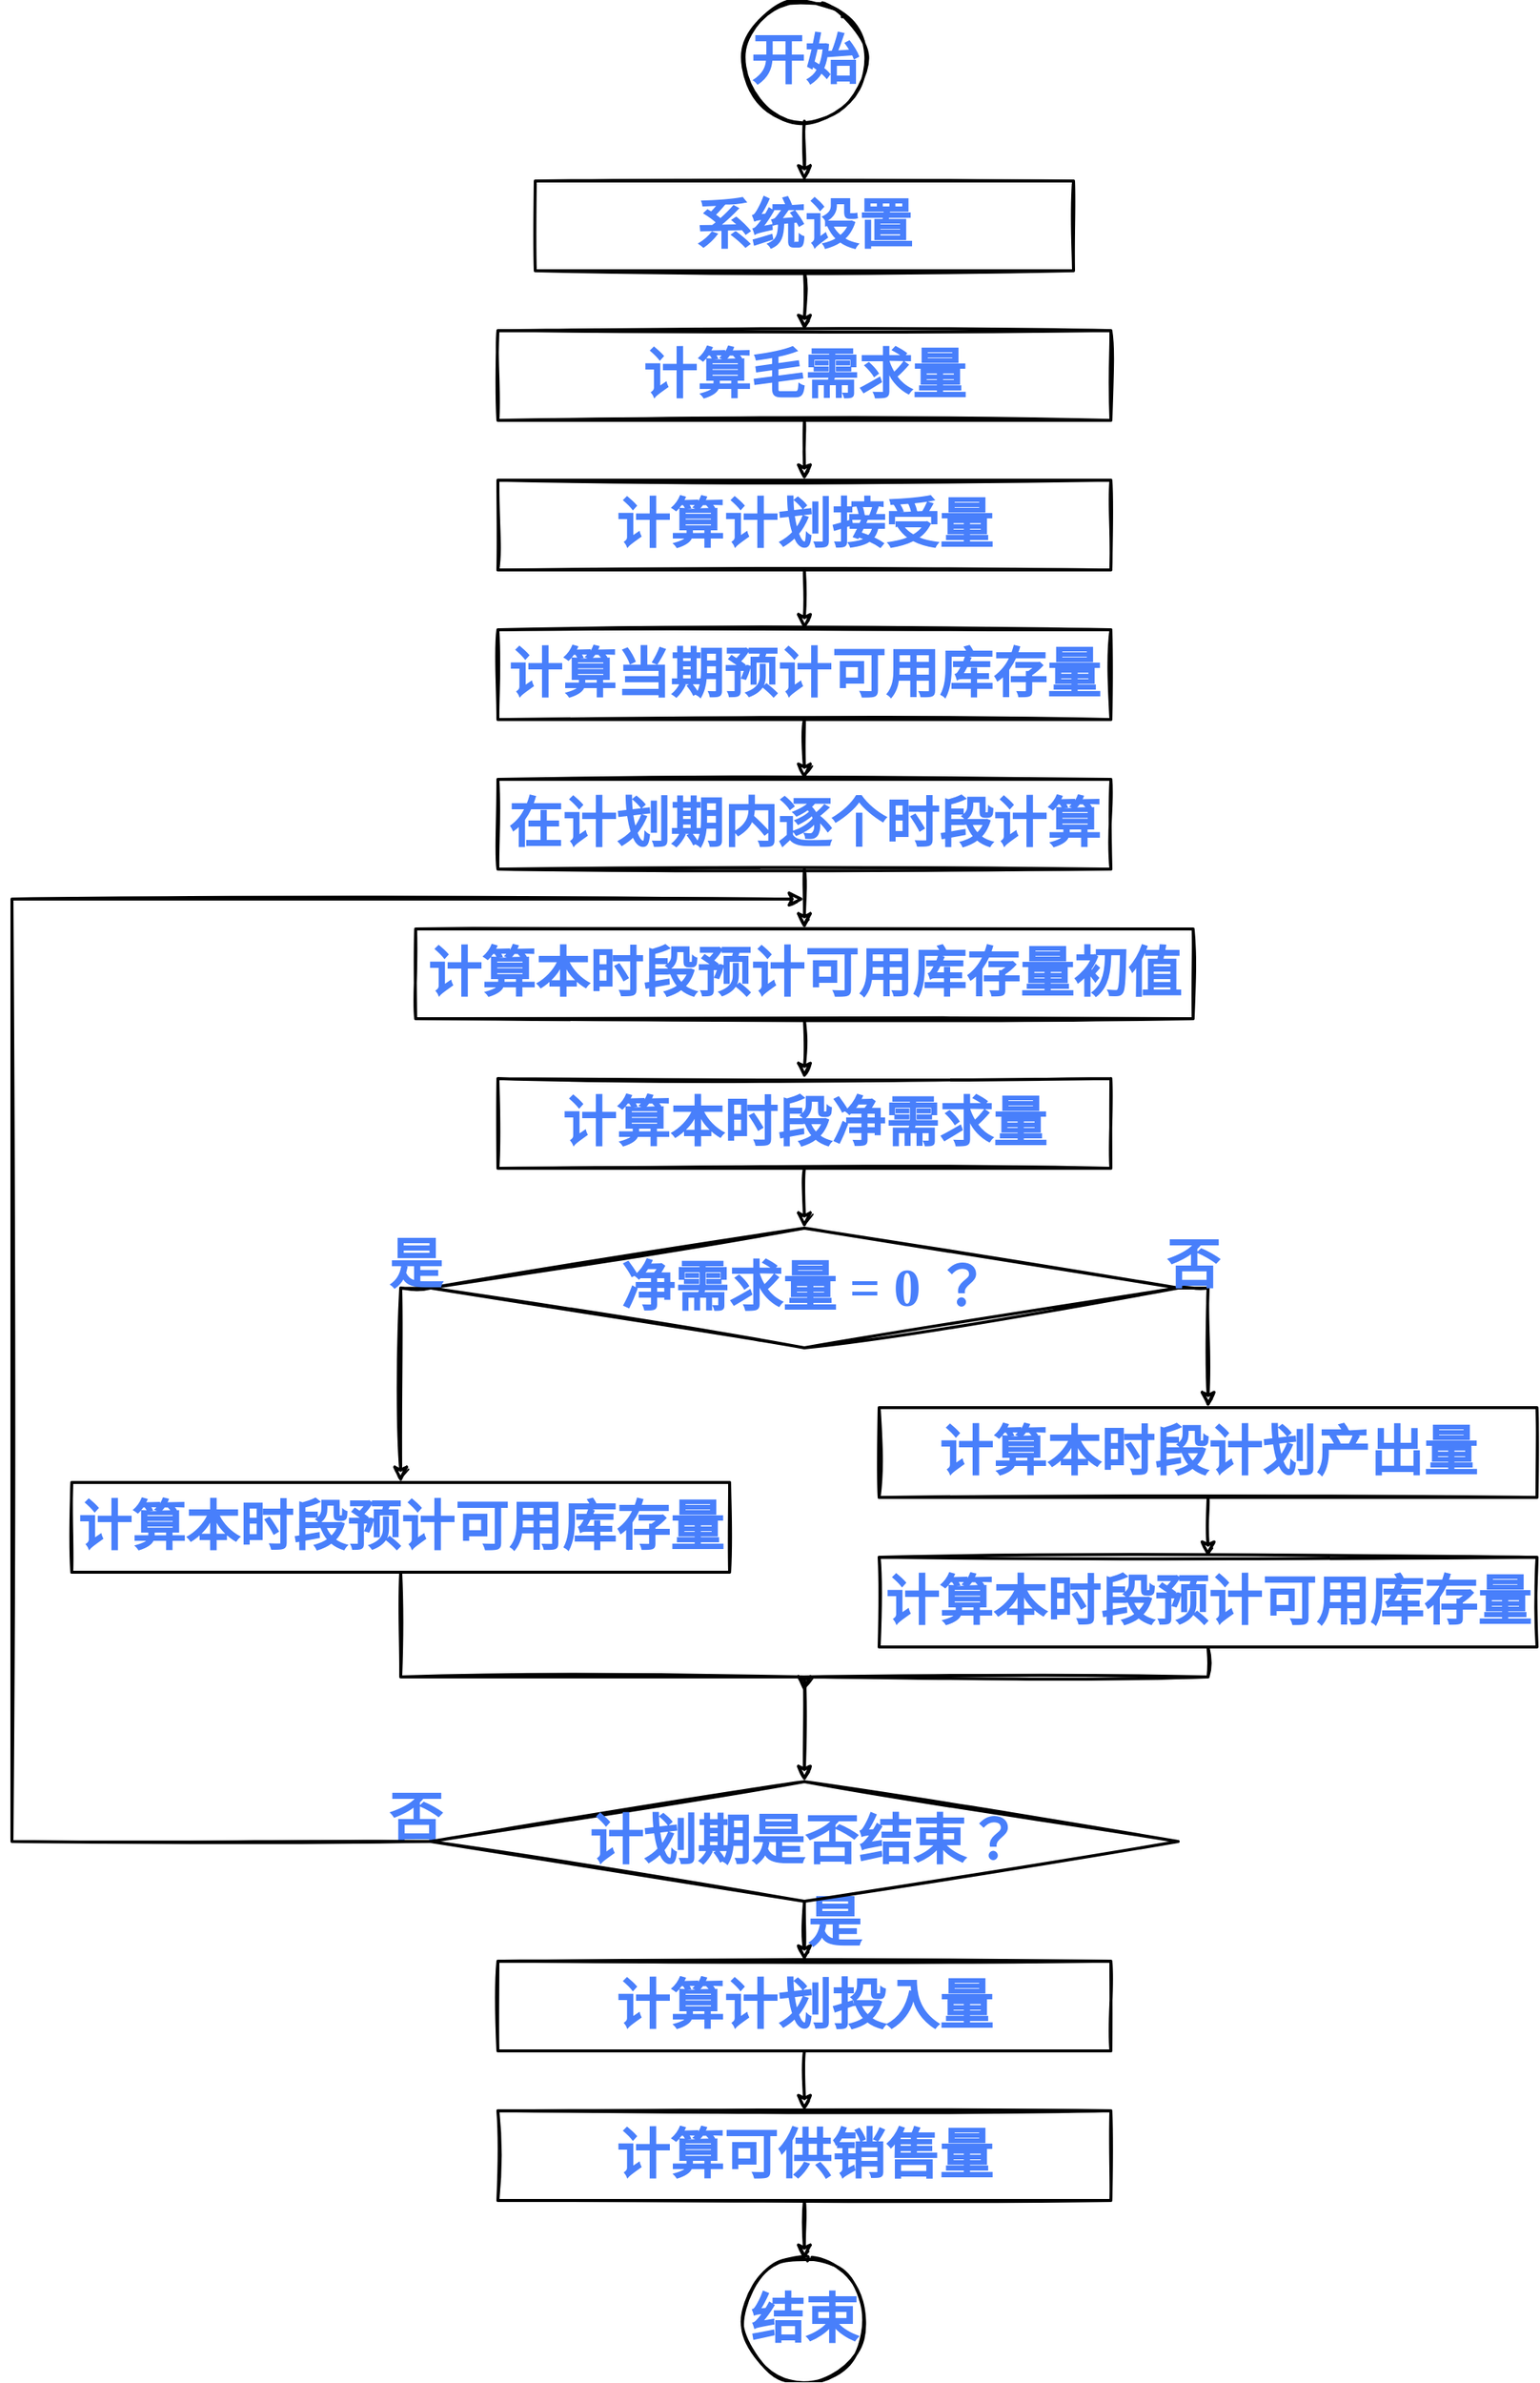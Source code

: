 <mxfile version="16.5.1" type="device"><diagram id="eyV9mYq8L6R3zpQFruDD" name="Page-1"><mxGraphModel dx="5356" dy="2300" grid="1" gridSize="10" guides="1" tooltips="1" connect="1" arrows="1" fold="1" page="1" pageScale="1" pageWidth="1600" pageHeight="900" math="0" shadow="0"><root><mxCell id="0"/><mxCell id="1" parent="0"/><mxCell id="S97Kb9-DbbNN6bkXFEnu-14" value="" style="group" vertex="1" connectable="0" parent="1"><mxGeometry x="-240" y="40" width="1020" height="1590" as="geometry"/></mxCell><mxCell id="NJtmvlV5v24rleWX8PLB-2" value="" style="ellipse;whiteSpace=wrap;html=1;aspect=fixed;fillColor=none;sketch=1;strokeWidth=2;" parent="S97Kb9-DbbNN6bkXFEnu-14" vertex="1"><mxGeometry x="490" width="80" height="80" as="geometry"/></mxCell><mxCell id="NJtmvlV5v24rleWX8PLB-3" value="&lt;font face=&quot;FZJingLeiS-R-GB&quot; style=&quot;font-size: 36px&quot; color=&quot;#487ffb&quot;&gt;开始&lt;/font&gt;" style="text;html=1;strokeColor=none;fillColor=none;align=center;verticalAlign=middle;whiteSpace=wrap;rounded=0;sketch=1;fontStyle=1" parent="S97Kb9-DbbNN6bkXFEnu-14" vertex="1"><mxGeometry x="490" y="25" width="80" height="30" as="geometry"/></mxCell><mxCell id="NJtmvlV5v24rleWX8PLB-4" value="&lt;b&gt;系统设置&lt;/b&gt;" style="rounded=0;whiteSpace=wrap;html=1;sketch=1;fontFamily=FZJingLeiS-R-GB;fontSize=36;fontColor=#487FFB;strokeWidth=2;fillColor=none;" parent="S97Kb9-DbbNN6bkXFEnu-14" vertex="1"><mxGeometry x="350" y="120" width="360" height="60" as="geometry"/></mxCell><mxCell id="NJtmvlV5v24rleWX8PLB-5" style="edgeStyle=orthogonalEdgeStyle;rounded=0;orthogonalLoop=1;jettySize=auto;html=1;exitX=0.5;exitY=1;exitDx=0;exitDy=0;entryX=0.5;entryY=0;entryDx=0;entryDy=0;fontFamily=FZJingLeiS-R-GB;fontSize=36;fontColor=#487FFB;sketch=1;strokeWidth=2;" parent="S97Kb9-DbbNN6bkXFEnu-14" source="NJtmvlV5v24rleWX8PLB-2" target="NJtmvlV5v24rleWX8PLB-4" edge="1"><mxGeometry relative="1" as="geometry"/></mxCell><mxCell id="NJtmvlV5v24rleWX8PLB-6" value="&lt;b&gt;计算毛需求量&lt;/b&gt;" style="rounded=0;whiteSpace=wrap;html=1;sketch=1;fontFamily=FZJingLeiS-R-GB;fontSize=36;fontColor=#487FFB;strokeWidth=2;fillColor=none;" parent="S97Kb9-DbbNN6bkXFEnu-14" vertex="1"><mxGeometry x="325" y="220" width="410" height="60" as="geometry"/></mxCell><mxCell id="3f9t9N46TtsXJ4BlQbL1-1" style="edgeStyle=orthogonalEdgeStyle;rounded=0;orthogonalLoop=1;jettySize=auto;html=1;exitX=0.5;exitY=1;exitDx=0;exitDy=0;entryX=0.5;entryY=0;entryDx=0;entryDy=0;strokeWidth=2;sketch=1;" parent="S97Kb9-DbbNN6bkXFEnu-14" source="NJtmvlV5v24rleWX8PLB-4" target="NJtmvlV5v24rleWX8PLB-6" edge="1"><mxGeometry relative="1" as="geometry"/></mxCell><mxCell id="NJtmvlV5v24rleWX8PLB-16" value="&lt;font face=&quot;FZJingLeiS-R-GB&quot; style=&quot;font-size: 36px&quot; color=&quot;#487ffb&quot;&gt;是&lt;/font&gt;" style="text;html=1;strokeColor=none;fillColor=none;align=center;verticalAlign=middle;whiteSpace=wrap;rounded=0;sketch=1;fontStyle=1" parent="S97Kb9-DbbNN6bkXFEnu-14" vertex="1"><mxGeometry x="530" y="1270" width="40" height="30" as="geometry"/></mxCell><mxCell id="NJtmvlV5v24rleWX8PLB-17" value="&lt;font face=&quot;FZJingLeiS-R-GB&quot; style=&quot;font-size: 36px&quot; color=&quot;#487ffb&quot;&gt;否&lt;/font&gt;" style="text;html=1;strokeColor=none;fillColor=none;align=center;verticalAlign=middle;whiteSpace=wrap;rounded=0;sketch=1;fontStyle=1" parent="S97Kb9-DbbNN6bkXFEnu-14" vertex="1"><mxGeometry x="250" y="1200" width="40" height="30" as="geometry"/></mxCell><mxCell id="NJtmvlV5v24rleWX8PLB-18" value="&lt;b&gt;计算计划接受量&lt;/b&gt;" style="rounded=0;whiteSpace=wrap;html=1;sketch=1;fontFamily=FZJingLeiS-R-GB;fontSize=36;fontColor=#487FFB;strokeWidth=2;fillColor=none;" parent="S97Kb9-DbbNN6bkXFEnu-14" vertex="1"><mxGeometry x="325" y="320" width="410" height="60" as="geometry"/></mxCell><mxCell id="3f9t9N46TtsXJ4BlQbL1-2" style="edgeStyle=orthogonalEdgeStyle;rounded=0;sketch=1;orthogonalLoop=1;jettySize=auto;html=1;exitX=0.5;exitY=1;exitDx=0;exitDy=0;entryX=0.5;entryY=0;entryDx=0;entryDy=0;strokeWidth=2;" parent="S97Kb9-DbbNN6bkXFEnu-14" source="NJtmvlV5v24rleWX8PLB-6" target="NJtmvlV5v24rleWX8PLB-18" edge="1"><mxGeometry relative="1" as="geometry"/></mxCell><mxCell id="NJtmvlV5v24rleWX8PLB-19" value="&lt;b&gt;计算当期预计可用库存量&lt;/b&gt;" style="rounded=0;whiteSpace=wrap;html=1;sketch=1;fontFamily=FZJingLeiS-R-GB;fontSize=36;fontColor=#487FFB;strokeWidth=2;fillColor=none;" parent="S97Kb9-DbbNN6bkXFEnu-14" vertex="1"><mxGeometry x="325" y="420" width="410" height="60" as="geometry"/></mxCell><mxCell id="3f9t9N46TtsXJ4BlQbL1-3" style="edgeStyle=orthogonalEdgeStyle;rounded=0;sketch=1;orthogonalLoop=1;jettySize=auto;html=1;exitX=0.5;exitY=1;exitDx=0;exitDy=0;entryX=0.5;entryY=0;entryDx=0;entryDy=0;strokeWidth=2;" parent="S97Kb9-DbbNN6bkXFEnu-14" source="NJtmvlV5v24rleWX8PLB-18" target="NJtmvlV5v24rleWX8PLB-19" edge="1"><mxGeometry relative="1" as="geometry"/></mxCell><mxCell id="NJtmvlV5v24rleWX8PLB-20" value="&lt;b&gt;在计划期内逐个时段计算&lt;/b&gt;" style="rounded=0;whiteSpace=wrap;html=1;sketch=1;fontFamily=FZJingLeiS-R-GB;fontSize=36;fontColor=#487FFB;strokeWidth=2;fillColor=none;" parent="S97Kb9-DbbNN6bkXFEnu-14" vertex="1"><mxGeometry x="325" y="520" width="410" height="60" as="geometry"/></mxCell><mxCell id="3f9t9N46TtsXJ4BlQbL1-4" style="edgeStyle=orthogonalEdgeStyle;rounded=0;sketch=1;orthogonalLoop=1;jettySize=auto;html=1;exitX=0.5;exitY=1;exitDx=0;exitDy=0;entryX=0.5;entryY=0;entryDx=0;entryDy=0;strokeWidth=2;" parent="S97Kb9-DbbNN6bkXFEnu-14" source="NJtmvlV5v24rleWX8PLB-19" target="NJtmvlV5v24rleWX8PLB-20" edge="1"><mxGeometry relative="1" as="geometry"/></mxCell><mxCell id="NJtmvlV5v24rleWX8PLB-21" value="&lt;b&gt;计算本时段预计可用库存量初值&lt;/b&gt;" style="rounded=0;whiteSpace=wrap;html=1;sketch=1;fontFamily=FZJingLeiS-R-GB;fontSize=36;fontColor=#487FFB;strokeWidth=2;fillColor=none;" parent="S97Kb9-DbbNN6bkXFEnu-14" vertex="1"><mxGeometry x="270" y="620" width="520" height="60" as="geometry"/></mxCell><mxCell id="3f9t9N46TtsXJ4BlQbL1-5" style="edgeStyle=orthogonalEdgeStyle;rounded=0;sketch=1;orthogonalLoop=1;jettySize=auto;html=1;exitX=0.5;exitY=1;exitDx=0;exitDy=0;entryX=0.5;entryY=0;entryDx=0;entryDy=0;strokeWidth=2;" parent="S97Kb9-DbbNN6bkXFEnu-14" source="NJtmvlV5v24rleWX8PLB-20" target="NJtmvlV5v24rleWX8PLB-21" edge="1"><mxGeometry relative="1" as="geometry"/></mxCell><mxCell id="NJtmvlV5v24rleWX8PLB-22" value="&lt;b&gt;计算本时段净需求量&lt;/b&gt;" style="rounded=0;whiteSpace=wrap;html=1;sketch=1;fontFamily=FZJingLeiS-R-GB;fontSize=36;fontColor=#487FFB;strokeWidth=2;fillColor=none;" parent="S97Kb9-DbbNN6bkXFEnu-14" vertex="1"><mxGeometry x="325" y="720" width="410" height="60" as="geometry"/></mxCell><mxCell id="3f9t9N46TtsXJ4BlQbL1-6" style="edgeStyle=orthogonalEdgeStyle;rounded=0;sketch=1;orthogonalLoop=1;jettySize=auto;html=1;exitX=0.5;exitY=1;exitDx=0;exitDy=0;entryX=0.5;entryY=0;entryDx=0;entryDy=0;strokeWidth=2;" parent="S97Kb9-DbbNN6bkXFEnu-14" source="NJtmvlV5v24rleWX8PLB-21" target="NJtmvlV5v24rleWX8PLB-22" edge="1"><mxGeometry relative="1" as="geometry"/></mxCell><mxCell id="NJtmvlV5v24rleWX8PLB-23" value="&lt;b&gt;净需求量 = 0 ？&lt;/b&gt;" style="rhombus;whiteSpace=wrap;html=1;sketch=1;fontFamily=FZJingLeiS-R-GB;fontSize=36;fontColor=#487FFB;strokeWidth=2;fillColor=none;" parent="S97Kb9-DbbNN6bkXFEnu-14" vertex="1"><mxGeometry x="280" y="820" width="500" height="80" as="geometry"/></mxCell><mxCell id="3f9t9N46TtsXJ4BlQbL1-7" style="edgeStyle=orthogonalEdgeStyle;rounded=0;sketch=1;orthogonalLoop=1;jettySize=auto;html=1;exitX=0.5;exitY=1;exitDx=0;exitDy=0;entryX=0.5;entryY=0;entryDx=0;entryDy=0;strokeWidth=2;" parent="S97Kb9-DbbNN6bkXFEnu-14" source="NJtmvlV5v24rleWX8PLB-22" target="NJtmvlV5v24rleWX8PLB-23" edge="1"><mxGeometry relative="1" as="geometry"/></mxCell><mxCell id="NJtmvlV5v24rleWX8PLB-24" value="&lt;b&gt;计算本时段计划产出量&lt;/b&gt;&lt;span style=&quot;color: rgba(0 , 0 , 0 , 0) ; font-family: monospace ; font-size: 0px&quot;&gt;%3CmxGraphModel%3E%3Croot%3E%3CmxCell%20id%3D%220%22%2F%3E%3CmxCell%20id%3D%221%22%20parent%3D%220%22%2F%3E%3CmxCell%20id%3D%222%22%20value%3D%22%26lt%3Bb%26gt%3B%E8%AE%A1%E7%AE%97%E5%BD%93%E6%9C%9F%E9%A2%84%E8%AE%A1%E5%8F%AF%E7%94%A8%E5%BA%93%E5%AD%98%E9%87%8F%26lt%3B%2Fb%26gt%3B%22%20style%3D%22rounded%3D0%3BwhiteSpace%3Dwrap%3Bhtml%3D1%3Bsketch%3D1%3BfontFamily%3DFZJingLeiS-R-GB%3BfontSize%3D36%3BfontColor%3D%23487FFB%3BstrokeWidth%3D2%3BfillColor%3Dnone%3B%22%20vertex%3D%221%22%20parent%3D%221%22%3E%3CmxGeometry%20x%3D%2285%22%20y%3D%22460%22%20width%3D%22410%22%20height%3D%2260%22%20as%3D%22geometry%22%2F%3E%3C%2FmxCell%3E%3C%2Froot%3E%3C%2FmxGraphModel%3E&lt;/span&gt;" style="rounded=0;whiteSpace=wrap;html=1;sketch=1;fontFamily=FZJingLeiS-R-GB;fontSize=36;fontColor=#487FFB;strokeWidth=2;fillColor=none;" parent="S97Kb9-DbbNN6bkXFEnu-14" vertex="1"><mxGeometry x="580" y="940" width="440" height="60" as="geometry"/></mxCell><mxCell id="3f9t9N46TtsXJ4BlQbL1-8" style="edgeStyle=orthogonalEdgeStyle;rounded=0;sketch=1;orthogonalLoop=1;jettySize=auto;html=1;exitX=1;exitY=0.5;exitDx=0;exitDy=0;entryX=0.5;entryY=0;entryDx=0;entryDy=0;strokeWidth=2;" parent="S97Kb9-DbbNN6bkXFEnu-14" source="NJtmvlV5v24rleWX8PLB-23" target="NJtmvlV5v24rleWX8PLB-24" edge="1"><mxGeometry relative="1" as="geometry"/></mxCell><mxCell id="S97Kb9-DbbNN6bkXFEnu-3" style="edgeStyle=orthogonalEdgeStyle;rounded=0;sketch=1;orthogonalLoop=1;jettySize=auto;html=1;exitX=0.5;exitY=1;exitDx=0;exitDy=0;strokeWidth=2;" edge="1" parent="S97Kb9-DbbNN6bkXFEnu-14" source="NJtmvlV5v24rleWX8PLB-25"><mxGeometry relative="1" as="geometry"><mxPoint x="530" y="1130" as="targetPoint"/><Array as="points"><mxPoint x="800" y="1120"/><mxPoint x="530" y="1120"/></Array></mxGeometry></mxCell><mxCell id="NJtmvlV5v24rleWX8PLB-25" value="&lt;b&gt;计算本时段预计可用库存量&lt;/b&gt;" style="rounded=0;whiteSpace=wrap;html=1;sketch=1;fontFamily=FZJingLeiS-R-GB;fontSize=36;fontColor=#487FFB;strokeWidth=2;fillColor=none;" parent="S97Kb9-DbbNN6bkXFEnu-14" vertex="1"><mxGeometry x="580" y="1040" width="440" height="60" as="geometry"/></mxCell><mxCell id="3f9t9N46TtsXJ4BlQbL1-9" style="edgeStyle=orthogonalEdgeStyle;rounded=0;sketch=1;orthogonalLoop=1;jettySize=auto;html=1;exitX=0.5;exitY=1;exitDx=0;exitDy=0;strokeWidth=2;" parent="S97Kb9-DbbNN6bkXFEnu-14" source="NJtmvlV5v24rleWX8PLB-24" target="NJtmvlV5v24rleWX8PLB-25" edge="1"><mxGeometry relative="1" as="geometry"/></mxCell><mxCell id="NJtmvlV5v24rleWX8PLB-26" value="&lt;b&gt;计算本时段预计可用库存量&lt;/b&gt;" style="rounded=0;whiteSpace=wrap;html=1;sketch=1;fontFamily=FZJingLeiS-R-GB;fontSize=36;fontColor=#487FFB;strokeWidth=2;fillColor=none;" parent="S97Kb9-DbbNN6bkXFEnu-14" vertex="1"><mxGeometry x="40" y="990" width="440" height="60" as="geometry"/></mxCell><mxCell id="3f9t9N46TtsXJ4BlQbL1-10" style="edgeStyle=orthogonalEdgeStyle;rounded=0;sketch=1;orthogonalLoop=1;jettySize=auto;html=1;exitX=0;exitY=0.5;exitDx=0;exitDy=0;entryX=0.5;entryY=0;entryDx=0;entryDy=0;strokeWidth=2;" parent="S97Kb9-DbbNN6bkXFEnu-14" source="NJtmvlV5v24rleWX8PLB-23" target="NJtmvlV5v24rleWX8PLB-26" edge="1"><mxGeometry relative="1" as="geometry"/></mxCell><mxCell id="S97Kb9-DbbNN6bkXFEnu-11" style="edgeStyle=orthogonalEdgeStyle;rounded=0;sketch=1;orthogonalLoop=1;jettySize=auto;html=1;exitX=0;exitY=0.5;exitDx=0;exitDy=0;strokeWidth=2;" edge="1" parent="S97Kb9-DbbNN6bkXFEnu-14" source="S97Kb9-DbbNN6bkXFEnu-1"><mxGeometry relative="1" as="geometry"><mxPoint x="530" y="600" as="targetPoint"/><Array as="points"><mxPoint y="1230"/><mxPoint y="600"/></Array></mxGeometry></mxCell><mxCell id="S97Kb9-DbbNN6bkXFEnu-1" value="&lt;b&gt;计划期是否结束？&lt;/b&gt;" style="rhombus;whiteSpace=wrap;html=1;sketch=1;fontFamily=FZJingLeiS-R-GB;fontSize=36;fontColor=#487FFB;strokeWidth=2;fillColor=none;" vertex="1" parent="S97Kb9-DbbNN6bkXFEnu-14"><mxGeometry x="280" y="1190" width="500" height="80" as="geometry"/></mxCell><mxCell id="S97Kb9-DbbNN6bkXFEnu-2" style="edgeStyle=orthogonalEdgeStyle;rounded=0;orthogonalLoop=1;jettySize=auto;html=1;exitX=0.5;exitY=1;exitDx=0;exitDy=0;sketch=1;strokeWidth=2;" edge="1" parent="S97Kb9-DbbNN6bkXFEnu-14" source="NJtmvlV5v24rleWX8PLB-26" target="S97Kb9-DbbNN6bkXFEnu-1"><mxGeometry relative="1" as="geometry"/></mxCell><mxCell id="S97Kb9-DbbNN6bkXFEnu-4" value="&lt;b&gt;计算计划投入量&lt;/b&gt;" style="rounded=0;whiteSpace=wrap;html=1;sketch=1;fontFamily=FZJingLeiS-R-GB;fontSize=36;fontColor=#487FFB;strokeWidth=2;fillColor=none;" vertex="1" parent="S97Kb9-DbbNN6bkXFEnu-14"><mxGeometry x="325" y="1310" width="410" height="60" as="geometry"/></mxCell><mxCell id="S97Kb9-DbbNN6bkXFEnu-8" style="edgeStyle=orthogonalEdgeStyle;rounded=0;sketch=1;orthogonalLoop=1;jettySize=auto;html=1;exitX=0.5;exitY=1;exitDx=0;exitDy=0;strokeWidth=2;" edge="1" parent="S97Kb9-DbbNN6bkXFEnu-14" source="S97Kb9-DbbNN6bkXFEnu-1" target="S97Kb9-DbbNN6bkXFEnu-4"><mxGeometry relative="1" as="geometry"/></mxCell><mxCell id="S97Kb9-DbbNN6bkXFEnu-5" value="&lt;b&gt;计算可供销售量&lt;/b&gt;" style="rounded=0;whiteSpace=wrap;html=1;sketch=1;fontFamily=FZJingLeiS-R-GB;fontSize=36;fontColor=#487FFB;strokeWidth=2;fillColor=none;" vertex="1" parent="S97Kb9-DbbNN6bkXFEnu-14"><mxGeometry x="325" y="1410" width="410" height="60" as="geometry"/></mxCell><mxCell id="S97Kb9-DbbNN6bkXFEnu-9" style="edgeStyle=orthogonalEdgeStyle;rounded=0;sketch=1;orthogonalLoop=1;jettySize=auto;html=1;exitX=0.5;exitY=1;exitDx=0;exitDy=0;strokeWidth=2;" edge="1" parent="S97Kb9-DbbNN6bkXFEnu-14" source="S97Kb9-DbbNN6bkXFEnu-4" target="S97Kb9-DbbNN6bkXFEnu-5"><mxGeometry relative="1" as="geometry"/></mxCell><mxCell id="S97Kb9-DbbNN6bkXFEnu-6" value="" style="ellipse;whiteSpace=wrap;html=1;aspect=fixed;fillColor=none;sketch=1;strokeWidth=2;" vertex="1" parent="S97Kb9-DbbNN6bkXFEnu-14"><mxGeometry x="490" y="1510" width="80" height="80" as="geometry"/></mxCell><mxCell id="S97Kb9-DbbNN6bkXFEnu-10" style="edgeStyle=orthogonalEdgeStyle;rounded=0;sketch=1;orthogonalLoop=1;jettySize=auto;html=1;exitX=0.5;exitY=1;exitDx=0;exitDy=0;entryX=0.5;entryY=0;entryDx=0;entryDy=0;strokeWidth=2;" edge="1" parent="S97Kb9-DbbNN6bkXFEnu-14" source="S97Kb9-DbbNN6bkXFEnu-5" target="S97Kb9-DbbNN6bkXFEnu-6"><mxGeometry relative="1" as="geometry"/></mxCell><mxCell id="S97Kb9-DbbNN6bkXFEnu-7" value="&lt;font face=&quot;FZJingLeiS-R-GB&quot; style=&quot;font-size: 36px&quot; color=&quot;#487ffb&quot;&gt;结束&lt;/font&gt;" style="text;html=1;strokeColor=none;fillColor=none;align=center;verticalAlign=middle;whiteSpace=wrap;rounded=0;sketch=1;fontStyle=1" vertex="1" parent="S97Kb9-DbbNN6bkXFEnu-14"><mxGeometry x="490" y="1535" width="80" height="30" as="geometry"/></mxCell><mxCell id="S97Kb9-DbbNN6bkXFEnu-12" value="&lt;font face=&quot;FZJingLeiS-R-GB&quot; style=&quot;font-size: 36px&quot; color=&quot;#487ffb&quot;&gt;是&lt;/font&gt;" style="text;html=1;strokeColor=none;fillColor=none;align=center;verticalAlign=middle;whiteSpace=wrap;rounded=0;sketch=1;fontStyle=1" vertex="1" parent="S97Kb9-DbbNN6bkXFEnu-14"><mxGeometry x="250" y="830" width="40" height="30" as="geometry"/></mxCell><mxCell id="S97Kb9-DbbNN6bkXFEnu-13" value="&lt;font face=&quot;FZJingLeiS-R-GB&quot; style=&quot;font-size: 36px&quot; color=&quot;#487ffb&quot;&gt;否&lt;/font&gt;" style="text;html=1;strokeColor=none;fillColor=none;align=center;verticalAlign=middle;whiteSpace=wrap;rounded=0;sketch=1;fontStyle=1" vertex="1" parent="S97Kb9-DbbNN6bkXFEnu-14"><mxGeometry x="770" y="830" width="40" height="30" as="geometry"/></mxCell></root></mxGraphModel></diagram></mxfile>